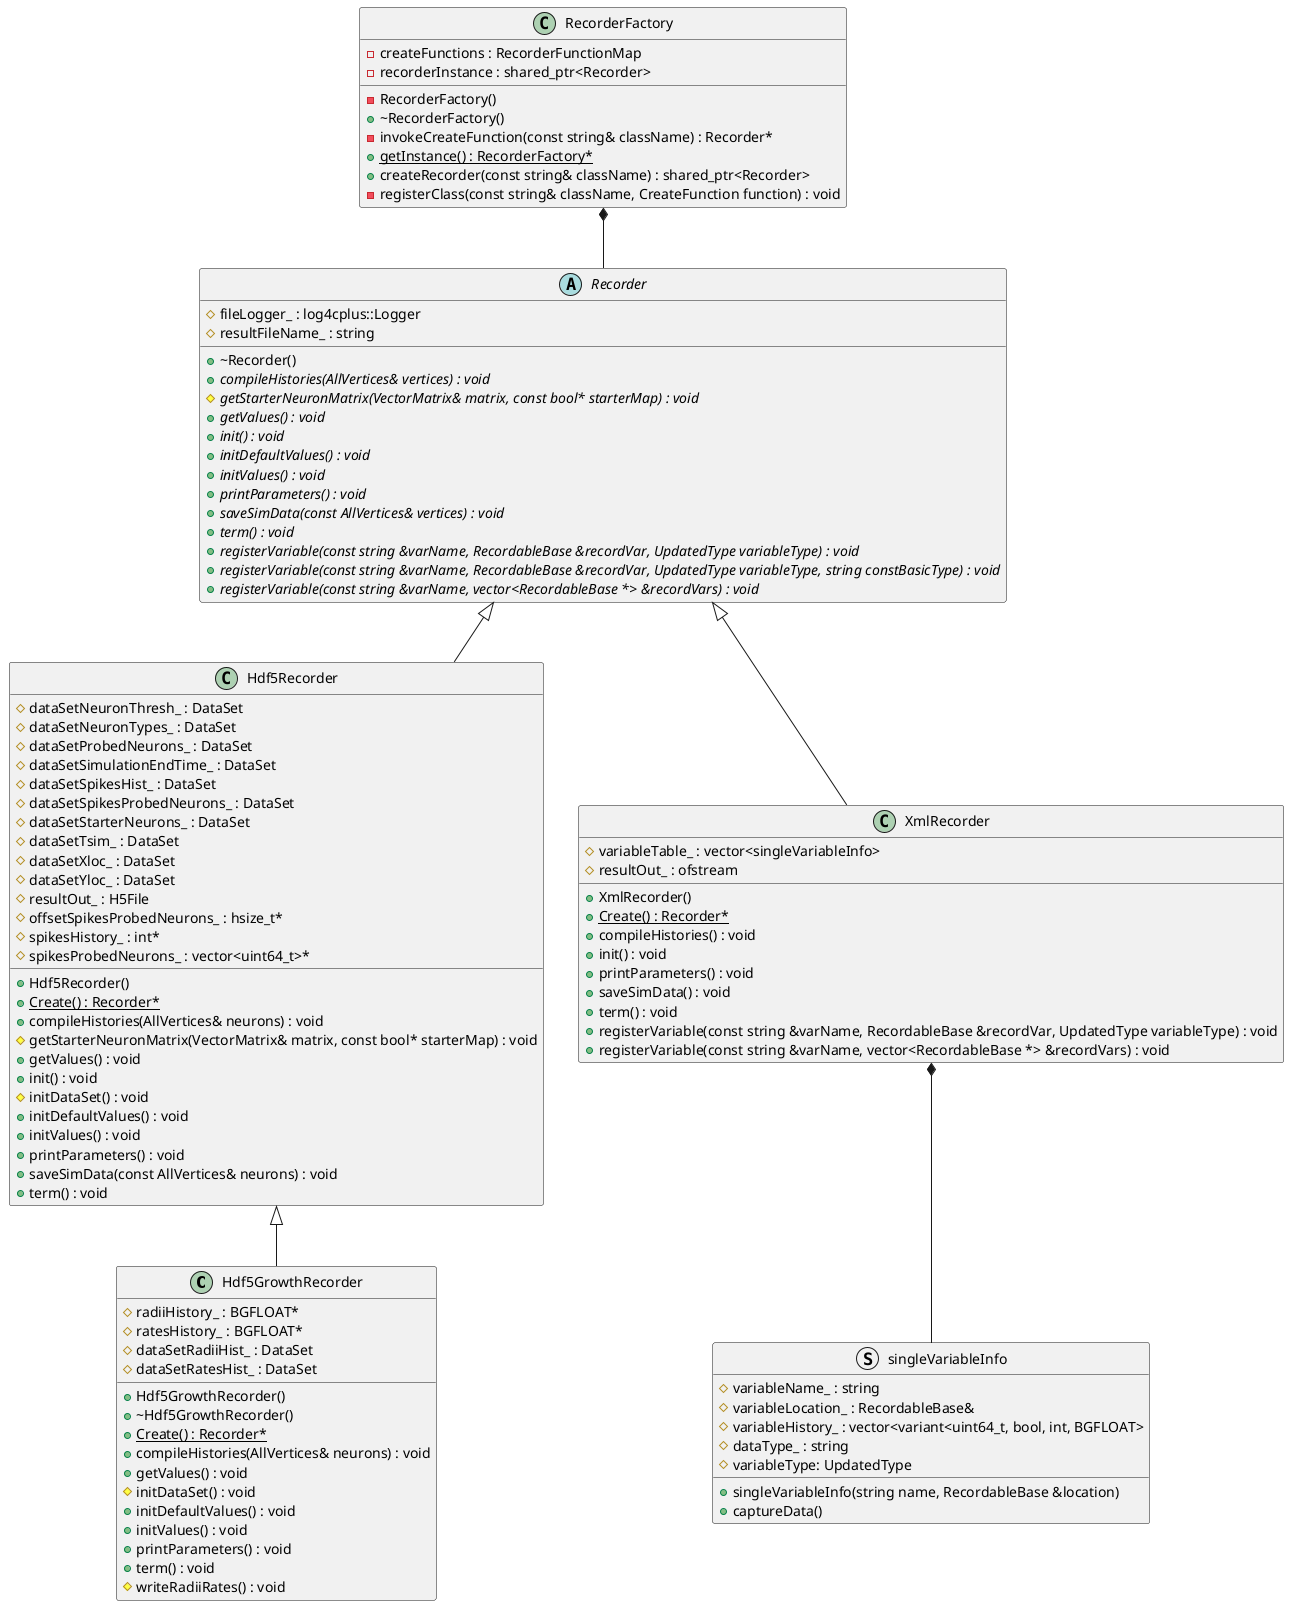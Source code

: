 @startuml RecorderClassDiagram





/' Objects '/

class Hdf5GrowthRecorder {
	+Hdf5GrowthRecorder()
	+~Hdf5GrowthRecorder()
	#radiiHistory_ : BGFLOAT*
	#ratesHistory_ : BGFLOAT*
	#dataSetRadiiHist_ : DataSet
	#dataSetRatesHist_ : DataSet
	+{static} Create() : Recorder*
	+compileHistories(AllVertices& neurons) : void
	+getValues() : void
	#initDataSet() : void
	+initDefaultValues() : void
	+initValues() : void
	+printParameters() : void
	+term() : void
	#writeRadiiRates() : void
}


class Hdf5Recorder {
	+Hdf5Recorder()
	#dataSetNeuronThresh_ : DataSet
	#dataSetNeuronTypes_ : DataSet
	#dataSetProbedNeurons_ : DataSet
	#dataSetSimulationEndTime_ : DataSet
	#dataSetSpikesHist_ : DataSet
	#dataSetSpikesProbedNeurons_ : DataSet
	#dataSetStarterNeurons_ : DataSet
	#dataSetTsim_ : DataSet
	#dataSetXloc_ : DataSet
	#dataSetYloc_ : DataSet
	#resultOut_ : H5File
	+{static} Create() : Recorder*
	#offsetSpikesProbedNeurons_ : hsize_t*
	#spikesHistory_ : int*
	#spikesProbedNeurons_ : vector<uint64_t>*
	+compileHistories(AllVertices& neurons) : void
	#getStarterNeuronMatrix(VectorMatrix& matrix, const bool* starterMap) : void
	+getValues() : void
	+init() : void
	#initDataSet() : void
	+initDefaultValues() : void
	+initValues() : void
	+printParameters() : void
	+saveSimData(const AllVertices& neurons) : void
	+term() : void
}


abstract class Recorder {
	+~Recorder()
	#fileLogger_ : log4cplus::Logger
	#resultFileName_ : string
	+{abstract} compileHistories(AllVertices& vertices) : void
	#{abstract} getStarterNeuronMatrix(VectorMatrix& matrix, const bool* starterMap) : void
	+{abstract} getValues() : void
	+{abstract} init() : void
	+{abstract} initDefaultValues() : void
	+{abstract} initValues() : void
	+{abstract} printParameters() : void
	+{abstract} saveSimData(const AllVertices& vertices) : void
	+{abstract} term() : void
	+{abstract} registerVariable(const string &varName, RecordableBase &recordVar, UpdatedType variableType) : void
	+{abstract} registerVariable(const string &varName, RecordableBase &recordVar, UpdatedType variableType, string constBasicType) : void
	+{abstract} registerVariable(const string &varName, vector<RecordableBase *> &recordVars) : void
}


class RecorderFactory {
	-RecorderFactory()
	+~RecorderFactory()
	-invokeCreateFunction(const string& className) : Recorder*
	+{static} getInstance() : RecorderFactory*
	-createFunctions : RecorderFunctionMap
	+createRecorder(const string& className) : shared_ptr<Recorder>
	-recorderInstance : shared_ptr<Recorder>
	-registerClass(const string& className, CreateFunction function) : void
}


class XmlRecorder {
	+XmlRecorder()
	+{static} Create() : Recorder*
	#variableTable_ : vector<singleVariableInfo>
	#resultOut_ : ofstream
	+compileHistories() : void
	+init() : void
	+printParameters() : void
	+saveSimData() : void
	+term() : void
	+registerVariable(const string &varName, RecordableBase &recordVar, UpdatedType variableType) : void
	+registerVariable(const string &varName, vector<RecordableBase *> &recordVars) : void
	
	/' methods only used for unit test 
	+XmlRecorder(string fileName_)
	+getVariableName(int numIndex) const : const string&
	+getSingleVariable(int numIndex) const : &RecordableBase
	+getHistory() const : const &vector<variant<uint64_t, bool, int, BGFLOAT>>
	'/
}

struct singleVariableInfo {
	#variableName_ : string
	#variableLocation_ : RecordableBase&
	#variableHistory_ : vector<variant<uint64_t, bool, int, BGFLOAT>
	#dataType_ : string
	#variableType: UpdatedType
	+singleVariableInfo(string name, RecordableBase &location)
	+captureData()
}



/' Inheritance relationships '/

.Hdf5Recorder <|-- .Hdf5GrowthRecorder


.Recorder <|-- .Hdf5Recorder


.Recorder <|-- .XmlRecorder


/' Aggregation relationships '/

.RecorderFactory *-- .Recorder

/' Composition relationships '/

.XmlRecorder *-- .singleVariableInfo




/' Nested objects '/



@enduml
